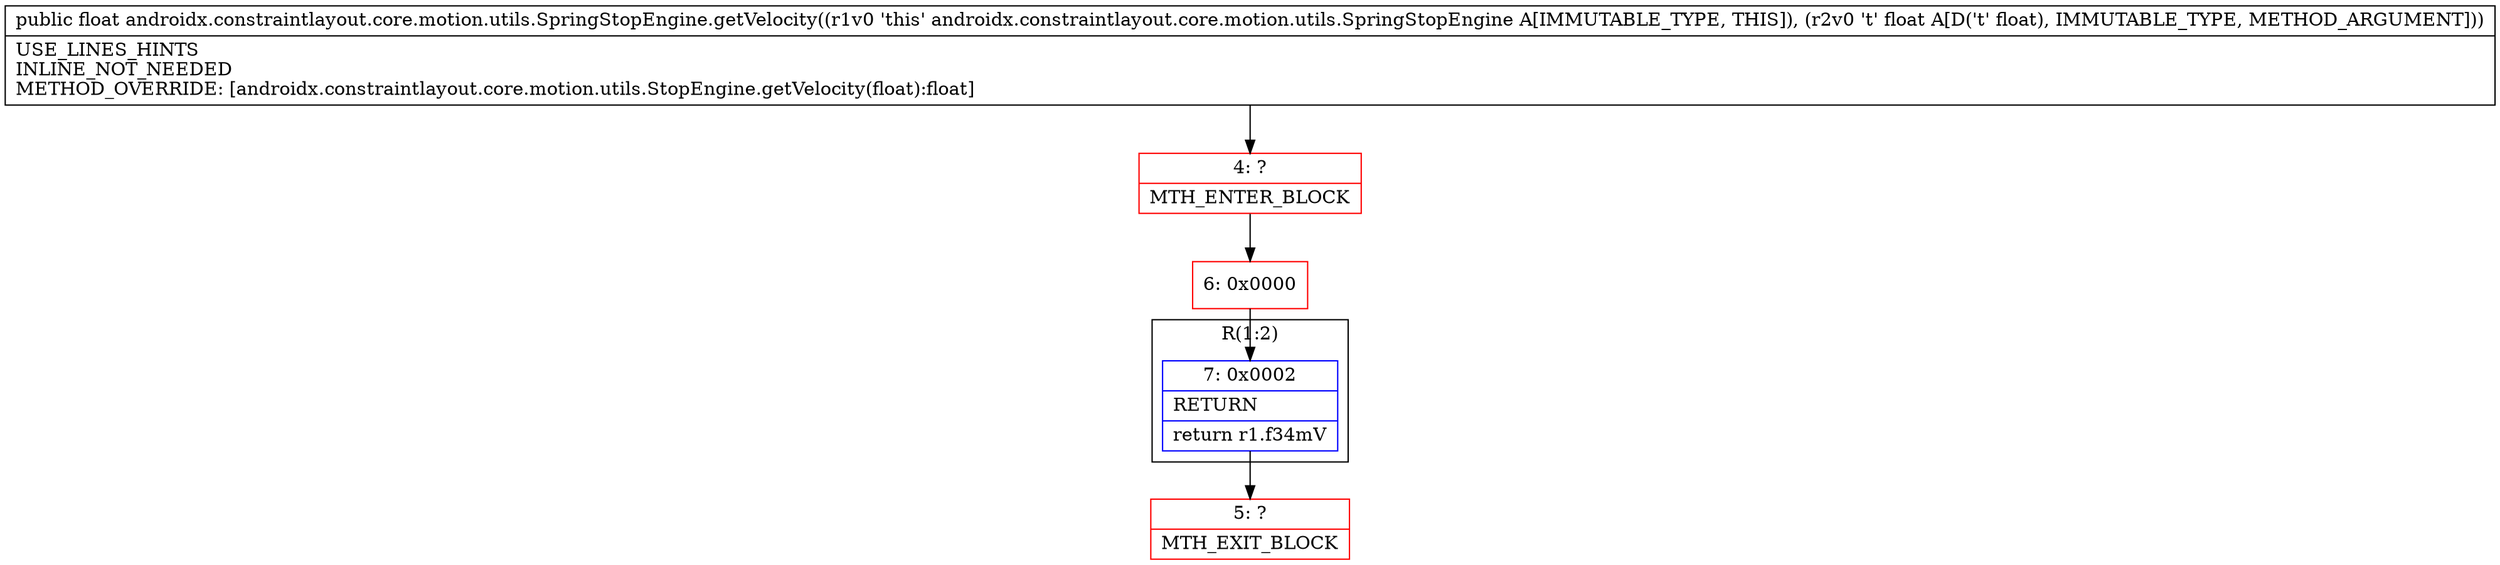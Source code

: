 digraph "CFG forandroidx.constraintlayout.core.motion.utils.SpringStopEngine.getVelocity(F)F" {
subgraph cluster_Region_1631572943 {
label = "R(1:2)";
node [shape=record,color=blue];
Node_7 [shape=record,label="{7\:\ 0x0002|RETURN\l|return r1.f34mV\l}"];
}
Node_4 [shape=record,color=red,label="{4\:\ ?|MTH_ENTER_BLOCK\l}"];
Node_6 [shape=record,color=red,label="{6\:\ 0x0000}"];
Node_5 [shape=record,color=red,label="{5\:\ ?|MTH_EXIT_BLOCK\l}"];
MethodNode[shape=record,label="{public float androidx.constraintlayout.core.motion.utils.SpringStopEngine.getVelocity((r1v0 'this' androidx.constraintlayout.core.motion.utils.SpringStopEngine A[IMMUTABLE_TYPE, THIS]), (r2v0 't' float A[D('t' float), IMMUTABLE_TYPE, METHOD_ARGUMENT]))  | USE_LINES_HINTS\lINLINE_NOT_NEEDED\lMETHOD_OVERRIDE: [androidx.constraintlayout.core.motion.utils.StopEngine.getVelocity(float):float]\l}"];
MethodNode -> Node_4;Node_7 -> Node_5;
Node_4 -> Node_6;
Node_6 -> Node_7;
}

